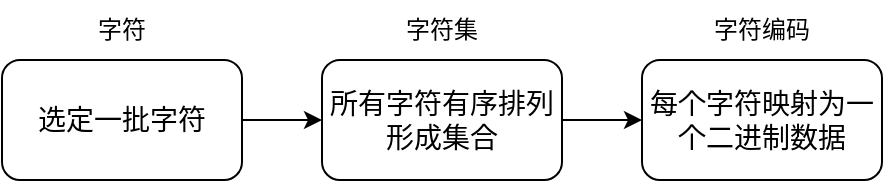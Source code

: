 <mxfile version="21.2.8" type="device">
  <diagram name="第 1 页" id="_hA8Zb-ogivZ1q-1BZPU">
    <mxGraphModel dx="1199" dy="744" grid="1" gridSize="10" guides="1" tooltips="1" connect="1" arrows="1" fold="1" page="1" pageScale="1" pageWidth="1169" pageHeight="827" math="0" shadow="0">
      <root>
        <mxCell id="0" />
        <mxCell id="1" parent="0" />
        <mxCell id="5pRtQSneEcxCIehzmCa9-3" style="edgeStyle=orthogonalEdgeStyle;rounded=0;orthogonalLoop=1;jettySize=auto;html=1;exitX=1;exitY=0.5;exitDx=0;exitDy=0;entryX=0;entryY=0.5;entryDx=0;entryDy=0;" edge="1" parent="1" source="5pRtQSneEcxCIehzmCa9-1" target="5pRtQSneEcxCIehzmCa9-2">
          <mxGeometry relative="1" as="geometry" />
        </mxCell>
        <mxCell id="5pRtQSneEcxCIehzmCa9-1" value="选定一批字符" style="rounded=1;whiteSpace=wrap;html=1;fontSize=14;" vertex="1" parent="1">
          <mxGeometry x="240" y="240" width="120" height="60" as="geometry" />
        </mxCell>
        <mxCell id="5pRtQSneEcxCIehzmCa9-5" style="edgeStyle=orthogonalEdgeStyle;rounded=0;orthogonalLoop=1;jettySize=auto;html=1;exitX=1;exitY=0.5;exitDx=0;exitDy=0;entryX=0;entryY=0.5;entryDx=0;entryDy=0;" edge="1" parent="1" source="5pRtQSneEcxCIehzmCa9-2" target="5pRtQSneEcxCIehzmCa9-4">
          <mxGeometry relative="1" as="geometry" />
        </mxCell>
        <mxCell id="5pRtQSneEcxCIehzmCa9-2" value="所有字符有序排列形成集合" style="rounded=1;whiteSpace=wrap;html=1;fontSize=14;" vertex="1" parent="1">
          <mxGeometry x="400" y="240" width="120" height="60" as="geometry" />
        </mxCell>
        <mxCell id="5pRtQSneEcxCIehzmCa9-4" value="每个字符映射为一个二进制数据" style="rounded=1;whiteSpace=wrap;html=1;fontSize=14;" vertex="1" parent="1">
          <mxGeometry x="560" y="240" width="120" height="60" as="geometry" />
        </mxCell>
        <mxCell id="5pRtQSneEcxCIehzmCa9-6" value="字符" style="text;html=1;strokeColor=none;fillColor=none;align=center;verticalAlign=middle;whiteSpace=wrap;rounded=0;" vertex="1" parent="1">
          <mxGeometry x="270" y="210" width="60" height="30" as="geometry" />
        </mxCell>
        <mxCell id="5pRtQSneEcxCIehzmCa9-7" value="字符集" style="text;html=1;strokeColor=none;fillColor=none;align=center;verticalAlign=middle;whiteSpace=wrap;rounded=0;" vertex="1" parent="1">
          <mxGeometry x="430" y="210" width="60" height="30" as="geometry" />
        </mxCell>
        <mxCell id="5pRtQSneEcxCIehzmCa9-8" value="字符编码" style="text;html=1;strokeColor=none;fillColor=none;align=center;verticalAlign=middle;whiteSpace=wrap;rounded=0;" vertex="1" parent="1">
          <mxGeometry x="590" y="210" width="60" height="30" as="geometry" />
        </mxCell>
      </root>
    </mxGraphModel>
  </diagram>
</mxfile>
